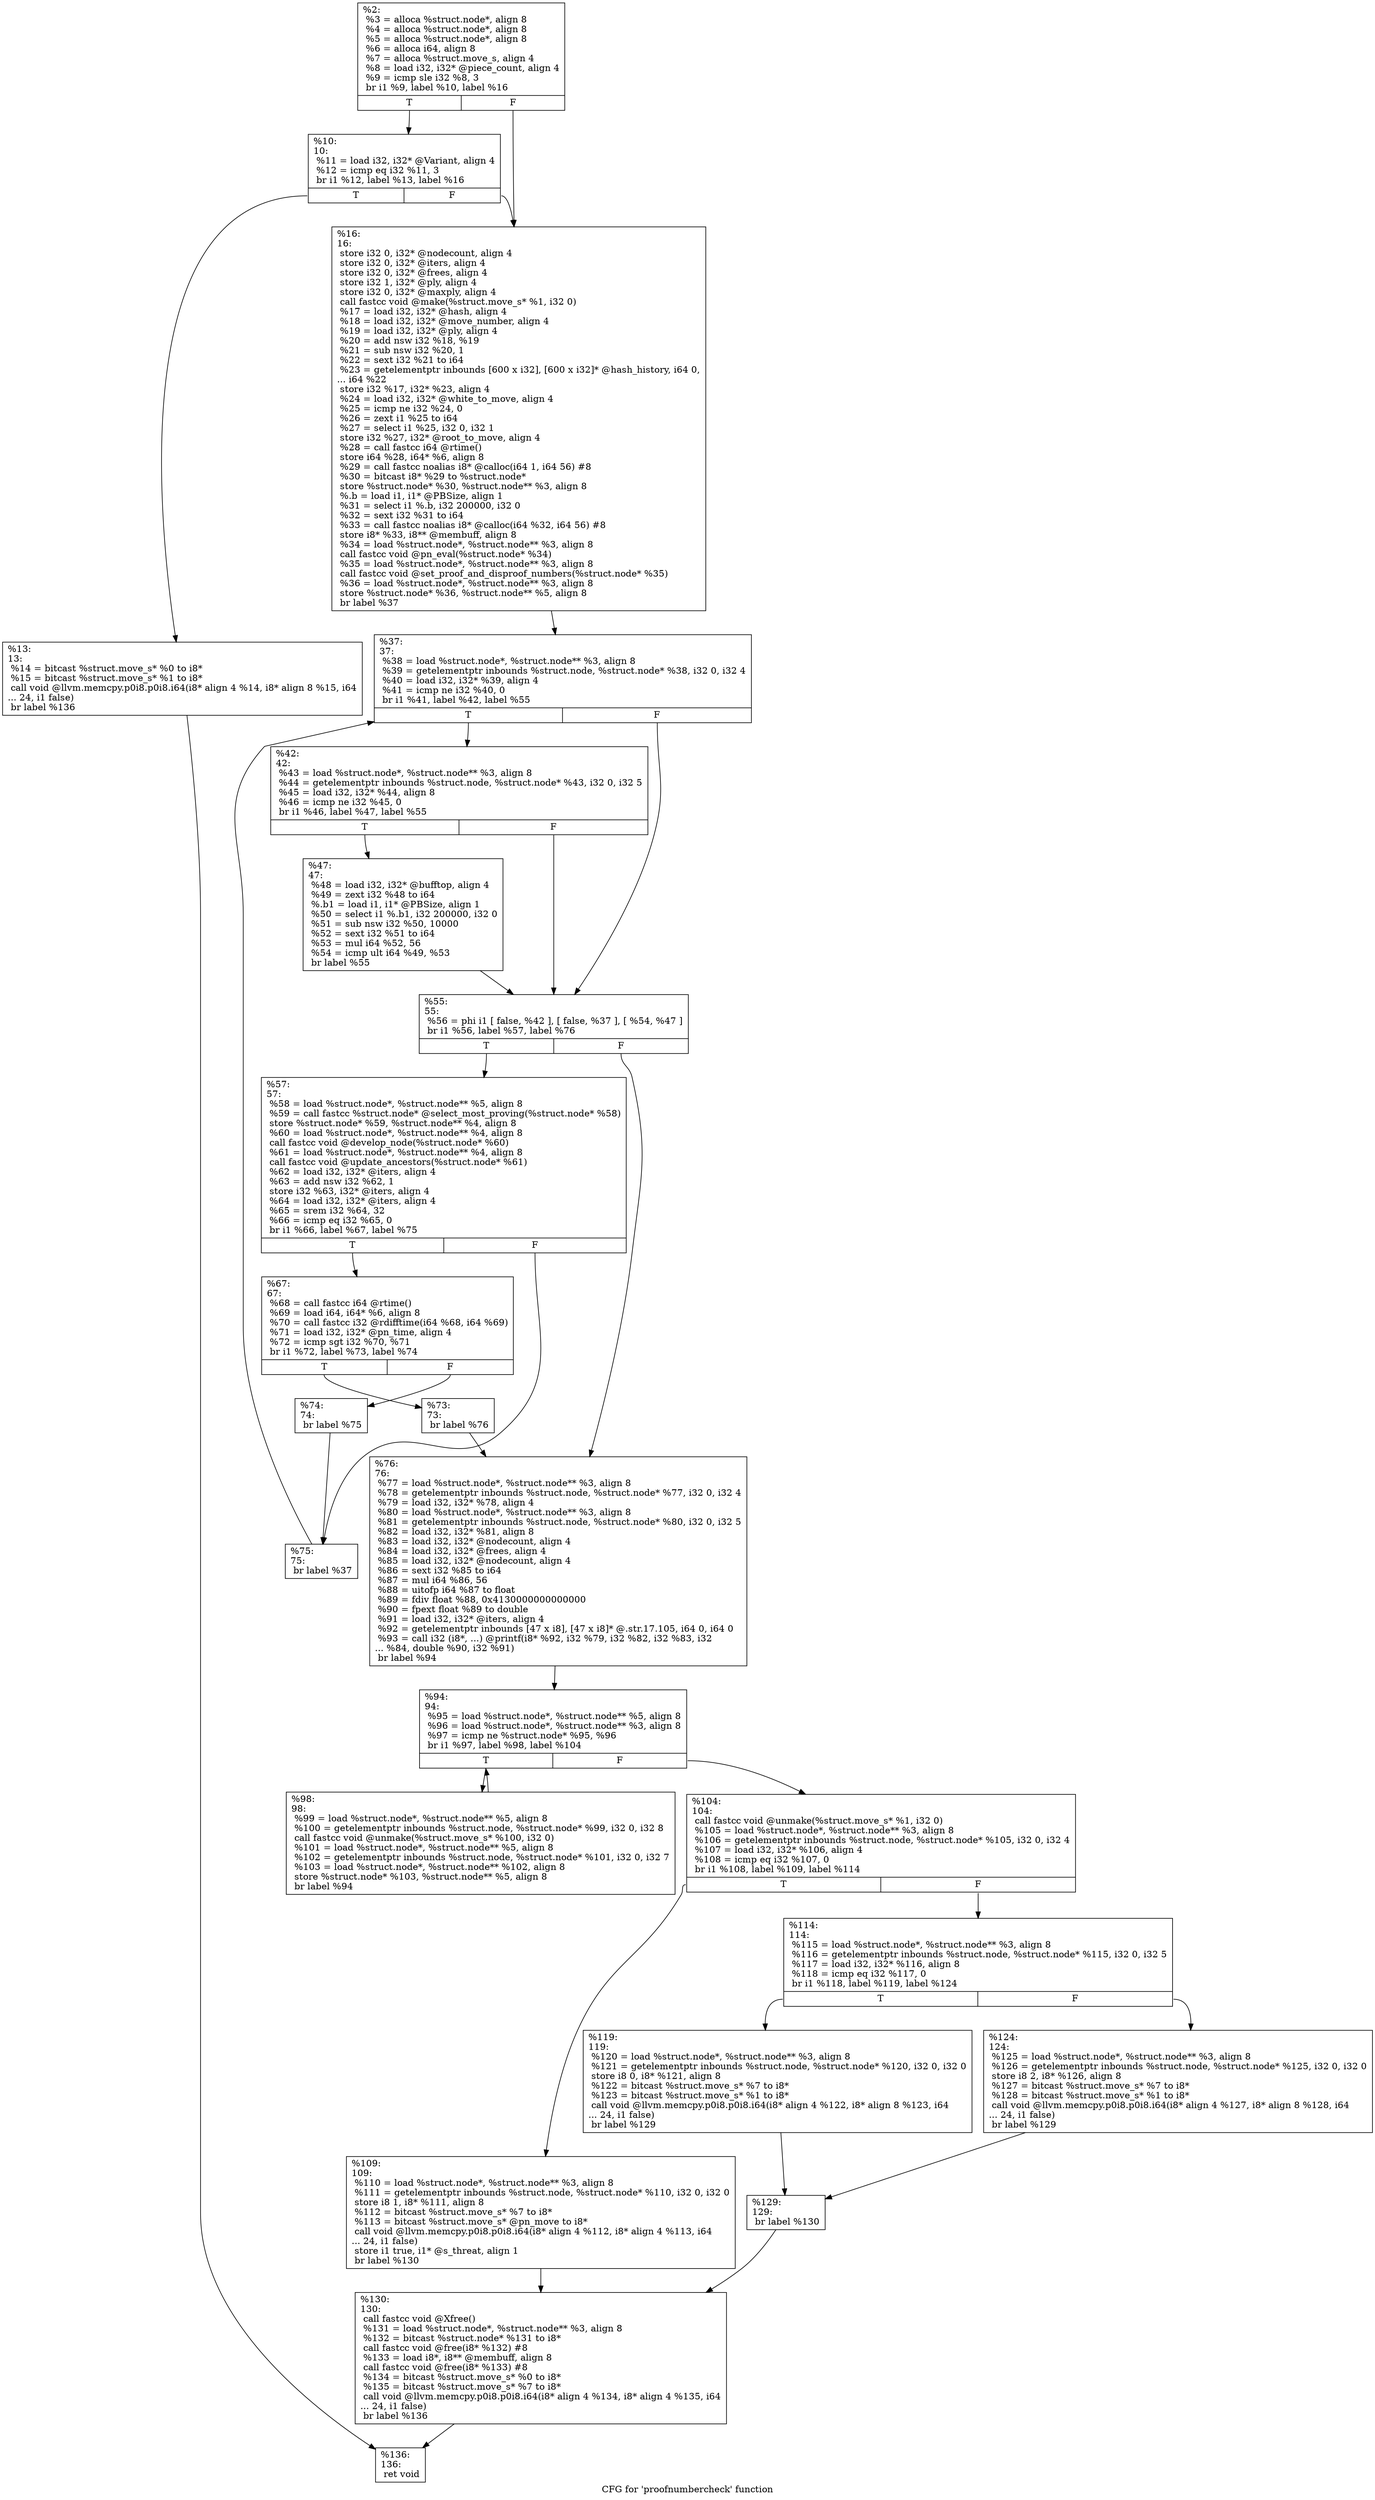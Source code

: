 digraph "CFG for 'proofnumbercheck' function" {
	label="CFG for 'proofnumbercheck' function";

	Node0x26bb680 [shape=record,label="{%2:\l  %3 = alloca %struct.node*, align 8\l  %4 = alloca %struct.node*, align 8\l  %5 = alloca %struct.node*, align 8\l  %6 = alloca i64, align 8\l  %7 = alloca %struct.move_s, align 4\l  %8 = load i32, i32* @piece_count, align 4\l  %9 = icmp sle i32 %8, 3\l  br i1 %9, label %10, label %16\l|{<s0>T|<s1>F}}"];
	Node0x26bb680:s0 -> Node0x26bb940;
	Node0x26bb680:s1 -> Node0x26bb9e0;
	Node0x26bb940 [shape=record,label="{%10:\l10:                                               \l  %11 = load i32, i32* @Variant, align 4\l  %12 = icmp eq i32 %11, 3\l  br i1 %12, label %13, label %16\l|{<s0>T|<s1>F}}"];
	Node0x26bb940:s0 -> Node0x26bb990;
	Node0x26bb940:s1 -> Node0x26bb9e0;
	Node0x26bb990 [shape=record,label="{%13:\l13:                                               \l  %14 = bitcast %struct.move_s* %0 to i8*\l  %15 = bitcast %struct.move_s* %1 to i8*\l  call void @llvm.memcpy.p0i8.p0i8.i64(i8* align 4 %14, i8* align 8 %15, i64\l... 24, i1 false)\l  br label %136\l}"];
	Node0x26bb990 -> Node0x26bc020;
	Node0x26bb9e0 [shape=record,label="{%16:\l16:                                               \l  store i32 0, i32* @nodecount, align 4\l  store i32 0, i32* @iters, align 4\l  store i32 0, i32* @frees, align 4\l  store i32 1, i32* @ply, align 4\l  store i32 0, i32* @maxply, align 4\l  call fastcc void @make(%struct.move_s* %1, i32 0)\l  %17 = load i32, i32* @hash, align 4\l  %18 = load i32, i32* @move_number, align 4\l  %19 = load i32, i32* @ply, align 4\l  %20 = add nsw i32 %18, %19\l  %21 = sub nsw i32 %20, 1\l  %22 = sext i32 %21 to i64\l  %23 = getelementptr inbounds [600 x i32], [600 x i32]* @hash_history, i64 0,\l... i64 %22\l  store i32 %17, i32* %23, align 4\l  %24 = load i32, i32* @white_to_move, align 4\l  %25 = icmp ne i32 %24, 0\l  %26 = zext i1 %25 to i64\l  %27 = select i1 %25, i32 0, i32 1\l  store i32 %27, i32* @root_to_move, align 4\l  %28 = call fastcc i64 @rtime()\l  store i64 %28, i64* %6, align 8\l  %29 = call fastcc noalias i8* @calloc(i64 1, i64 56) #8\l  %30 = bitcast i8* %29 to %struct.node*\l  store %struct.node* %30, %struct.node** %3, align 8\l  %.b = load i1, i1* @PBSize, align 1\l  %31 = select i1 %.b, i32 200000, i32 0\l  %32 = sext i32 %31 to i64\l  %33 = call fastcc noalias i8* @calloc(i64 %32, i64 56) #8\l  store i8* %33, i8** @membuff, align 8\l  %34 = load %struct.node*, %struct.node** %3, align 8\l  call fastcc void @pn_eval(%struct.node* %34)\l  %35 = load %struct.node*, %struct.node** %3, align 8\l  call fastcc void @set_proof_and_disproof_numbers(%struct.node* %35)\l  %36 = load %struct.node*, %struct.node** %3, align 8\l  store %struct.node* %36, %struct.node** %5, align 8\l  br label %37\l}"];
	Node0x26bb9e0 -> Node0x26bba30;
	Node0x26bba30 [shape=record,label="{%37:\l37:                                               \l  %38 = load %struct.node*, %struct.node** %3, align 8\l  %39 = getelementptr inbounds %struct.node, %struct.node* %38, i32 0, i32 4\l  %40 = load i32, i32* %39, align 4\l  %41 = icmp ne i32 %40, 0\l  br i1 %41, label %42, label %55\l|{<s0>T|<s1>F}}"];
	Node0x26bba30:s0 -> Node0x26bba80;
	Node0x26bba30:s1 -> Node0x26bbb20;
	Node0x26bba80 [shape=record,label="{%42:\l42:                                               \l  %43 = load %struct.node*, %struct.node** %3, align 8\l  %44 = getelementptr inbounds %struct.node, %struct.node* %43, i32 0, i32 5\l  %45 = load i32, i32* %44, align 8\l  %46 = icmp ne i32 %45, 0\l  br i1 %46, label %47, label %55\l|{<s0>T|<s1>F}}"];
	Node0x26bba80:s0 -> Node0x26bbad0;
	Node0x26bba80:s1 -> Node0x26bbb20;
	Node0x26bbad0 [shape=record,label="{%47:\l47:                                               \l  %48 = load i32, i32* @bufftop, align 4\l  %49 = zext i32 %48 to i64\l  %.b1 = load i1, i1* @PBSize, align 1\l  %50 = select i1 %.b1, i32 200000, i32 0\l  %51 = sub nsw i32 %50, 10000\l  %52 = sext i32 %51 to i64\l  %53 = mul i64 %52, 56\l  %54 = icmp ult i64 %49, %53\l  br label %55\l}"];
	Node0x26bbad0 -> Node0x26bbb20;
	Node0x26bbb20 [shape=record,label="{%55:\l55:                                               \l  %56 = phi i1 [ false, %42 ], [ false, %37 ], [ %54, %47 ]\l  br i1 %56, label %57, label %76\l|{<s0>T|<s1>F}}"];
	Node0x26bbb20:s0 -> Node0x26bbb70;
	Node0x26bbb20:s1 -> Node0x26bbd00;
	Node0x26bbb70 [shape=record,label="{%57:\l57:                                               \l  %58 = load %struct.node*, %struct.node** %5, align 8\l  %59 = call fastcc %struct.node* @select_most_proving(%struct.node* %58)\l  store %struct.node* %59, %struct.node** %4, align 8\l  %60 = load %struct.node*, %struct.node** %4, align 8\l  call fastcc void @develop_node(%struct.node* %60)\l  %61 = load %struct.node*, %struct.node** %4, align 8\l  call fastcc void @update_ancestors(%struct.node* %61)\l  %62 = load i32, i32* @iters, align 4\l  %63 = add nsw i32 %62, 1\l  store i32 %63, i32* @iters, align 4\l  %64 = load i32, i32* @iters, align 4\l  %65 = srem i32 %64, 32\l  %66 = icmp eq i32 %65, 0\l  br i1 %66, label %67, label %75\l|{<s0>T|<s1>F}}"];
	Node0x26bbb70:s0 -> Node0x26bbbc0;
	Node0x26bbb70:s1 -> Node0x26bbcb0;
	Node0x26bbbc0 [shape=record,label="{%67:\l67:                                               \l  %68 = call fastcc i64 @rtime()\l  %69 = load i64, i64* %6, align 8\l  %70 = call fastcc i32 @rdifftime(i64 %68, i64 %69)\l  %71 = load i32, i32* @pn_time, align 4\l  %72 = icmp sgt i32 %70, %71\l  br i1 %72, label %73, label %74\l|{<s0>T|<s1>F}}"];
	Node0x26bbbc0:s0 -> Node0x26bbc10;
	Node0x26bbbc0:s1 -> Node0x26bbc60;
	Node0x26bbc10 [shape=record,label="{%73:\l73:                                               \l  br label %76\l}"];
	Node0x26bbc10 -> Node0x26bbd00;
	Node0x26bbc60 [shape=record,label="{%74:\l74:                                               \l  br label %75\l}"];
	Node0x26bbc60 -> Node0x26bbcb0;
	Node0x26bbcb0 [shape=record,label="{%75:\l75:                                               \l  br label %37\l}"];
	Node0x26bbcb0 -> Node0x26bba30;
	Node0x26bbd00 [shape=record,label="{%76:\l76:                                               \l  %77 = load %struct.node*, %struct.node** %3, align 8\l  %78 = getelementptr inbounds %struct.node, %struct.node* %77, i32 0, i32 4\l  %79 = load i32, i32* %78, align 4\l  %80 = load %struct.node*, %struct.node** %3, align 8\l  %81 = getelementptr inbounds %struct.node, %struct.node* %80, i32 0, i32 5\l  %82 = load i32, i32* %81, align 8\l  %83 = load i32, i32* @nodecount, align 4\l  %84 = load i32, i32* @frees, align 4\l  %85 = load i32, i32* @nodecount, align 4\l  %86 = sext i32 %85 to i64\l  %87 = mul i64 %86, 56\l  %88 = uitofp i64 %87 to float\l  %89 = fdiv float %88, 0x4130000000000000\l  %90 = fpext float %89 to double\l  %91 = load i32, i32* @iters, align 4\l  %92 = getelementptr inbounds [47 x i8], [47 x i8]* @.str.17.105, i64 0, i64 0\l  %93 = call i32 (i8*, ...) @printf(i8* %92, i32 %79, i32 %82, i32 %83, i32\l... %84, double %90, i32 %91)\l  br label %94\l}"];
	Node0x26bbd00 -> Node0x26bbd50;
	Node0x26bbd50 [shape=record,label="{%94:\l94:                                               \l  %95 = load %struct.node*, %struct.node** %5, align 8\l  %96 = load %struct.node*, %struct.node** %3, align 8\l  %97 = icmp ne %struct.node* %95, %96\l  br i1 %97, label %98, label %104\l|{<s0>T|<s1>F}}"];
	Node0x26bbd50:s0 -> Node0x26bbda0;
	Node0x26bbd50:s1 -> Node0x26bbdf0;
	Node0x26bbda0 [shape=record,label="{%98:\l98:                                               \l  %99 = load %struct.node*, %struct.node** %5, align 8\l  %100 = getelementptr inbounds %struct.node, %struct.node* %99, i32 0, i32 8\l  call fastcc void @unmake(%struct.move_s* %100, i32 0)\l  %101 = load %struct.node*, %struct.node** %5, align 8\l  %102 = getelementptr inbounds %struct.node, %struct.node* %101, i32 0, i32 7\l  %103 = load %struct.node*, %struct.node** %102, align 8\l  store %struct.node* %103, %struct.node** %5, align 8\l  br label %94\l}"];
	Node0x26bbda0 -> Node0x26bbd50;
	Node0x26bbdf0 [shape=record,label="{%104:\l104:                                              \l  call fastcc void @unmake(%struct.move_s* %1, i32 0)\l  %105 = load %struct.node*, %struct.node** %3, align 8\l  %106 = getelementptr inbounds %struct.node, %struct.node* %105, i32 0, i32 4\l  %107 = load i32, i32* %106, align 4\l  %108 = icmp eq i32 %107, 0\l  br i1 %108, label %109, label %114\l|{<s0>T|<s1>F}}"];
	Node0x26bbdf0:s0 -> Node0x26bbe40;
	Node0x26bbdf0:s1 -> Node0x26bbe90;
	Node0x26bbe40 [shape=record,label="{%109:\l109:                                              \l  %110 = load %struct.node*, %struct.node** %3, align 8\l  %111 = getelementptr inbounds %struct.node, %struct.node* %110, i32 0, i32 0\l  store i8 1, i8* %111, align 8\l  %112 = bitcast %struct.move_s* %7 to i8*\l  %113 = bitcast %struct.move_s* @pn_move to i8*\l  call void @llvm.memcpy.p0i8.p0i8.i64(i8* align 4 %112, i8* align 4 %113, i64\l... 24, i1 false)\l  store i1 true, i1* @s_threat, align 1\l  br label %130\l}"];
	Node0x26bbe40 -> Node0x26bbfd0;
	Node0x26bbe90 [shape=record,label="{%114:\l114:                                              \l  %115 = load %struct.node*, %struct.node** %3, align 8\l  %116 = getelementptr inbounds %struct.node, %struct.node* %115, i32 0, i32 5\l  %117 = load i32, i32* %116, align 8\l  %118 = icmp eq i32 %117, 0\l  br i1 %118, label %119, label %124\l|{<s0>T|<s1>F}}"];
	Node0x26bbe90:s0 -> Node0x26bbee0;
	Node0x26bbe90:s1 -> Node0x26bbf30;
	Node0x26bbee0 [shape=record,label="{%119:\l119:                                              \l  %120 = load %struct.node*, %struct.node** %3, align 8\l  %121 = getelementptr inbounds %struct.node, %struct.node* %120, i32 0, i32 0\l  store i8 0, i8* %121, align 8\l  %122 = bitcast %struct.move_s* %7 to i8*\l  %123 = bitcast %struct.move_s* %1 to i8*\l  call void @llvm.memcpy.p0i8.p0i8.i64(i8* align 4 %122, i8* align 8 %123, i64\l... 24, i1 false)\l  br label %129\l}"];
	Node0x26bbee0 -> Node0x26bbf80;
	Node0x26bbf30 [shape=record,label="{%124:\l124:                                              \l  %125 = load %struct.node*, %struct.node** %3, align 8\l  %126 = getelementptr inbounds %struct.node, %struct.node* %125, i32 0, i32 0\l  store i8 2, i8* %126, align 8\l  %127 = bitcast %struct.move_s* %7 to i8*\l  %128 = bitcast %struct.move_s* %1 to i8*\l  call void @llvm.memcpy.p0i8.p0i8.i64(i8* align 4 %127, i8* align 8 %128, i64\l... 24, i1 false)\l  br label %129\l}"];
	Node0x26bbf30 -> Node0x26bbf80;
	Node0x26bbf80 [shape=record,label="{%129:\l129:                                              \l  br label %130\l}"];
	Node0x26bbf80 -> Node0x26bbfd0;
	Node0x26bbfd0 [shape=record,label="{%130:\l130:                                              \l  call fastcc void @Xfree()\l  %131 = load %struct.node*, %struct.node** %3, align 8\l  %132 = bitcast %struct.node* %131 to i8*\l  call fastcc void @free(i8* %132) #8\l  %133 = load i8*, i8** @membuff, align 8\l  call fastcc void @free(i8* %133) #8\l  %134 = bitcast %struct.move_s* %0 to i8*\l  %135 = bitcast %struct.move_s* %7 to i8*\l  call void @llvm.memcpy.p0i8.p0i8.i64(i8* align 4 %134, i8* align 4 %135, i64\l... 24, i1 false)\l  br label %136\l}"];
	Node0x26bbfd0 -> Node0x26bc020;
	Node0x26bc020 [shape=record,label="{%136:\l136:                                              \l  ret void\l}"];
}
